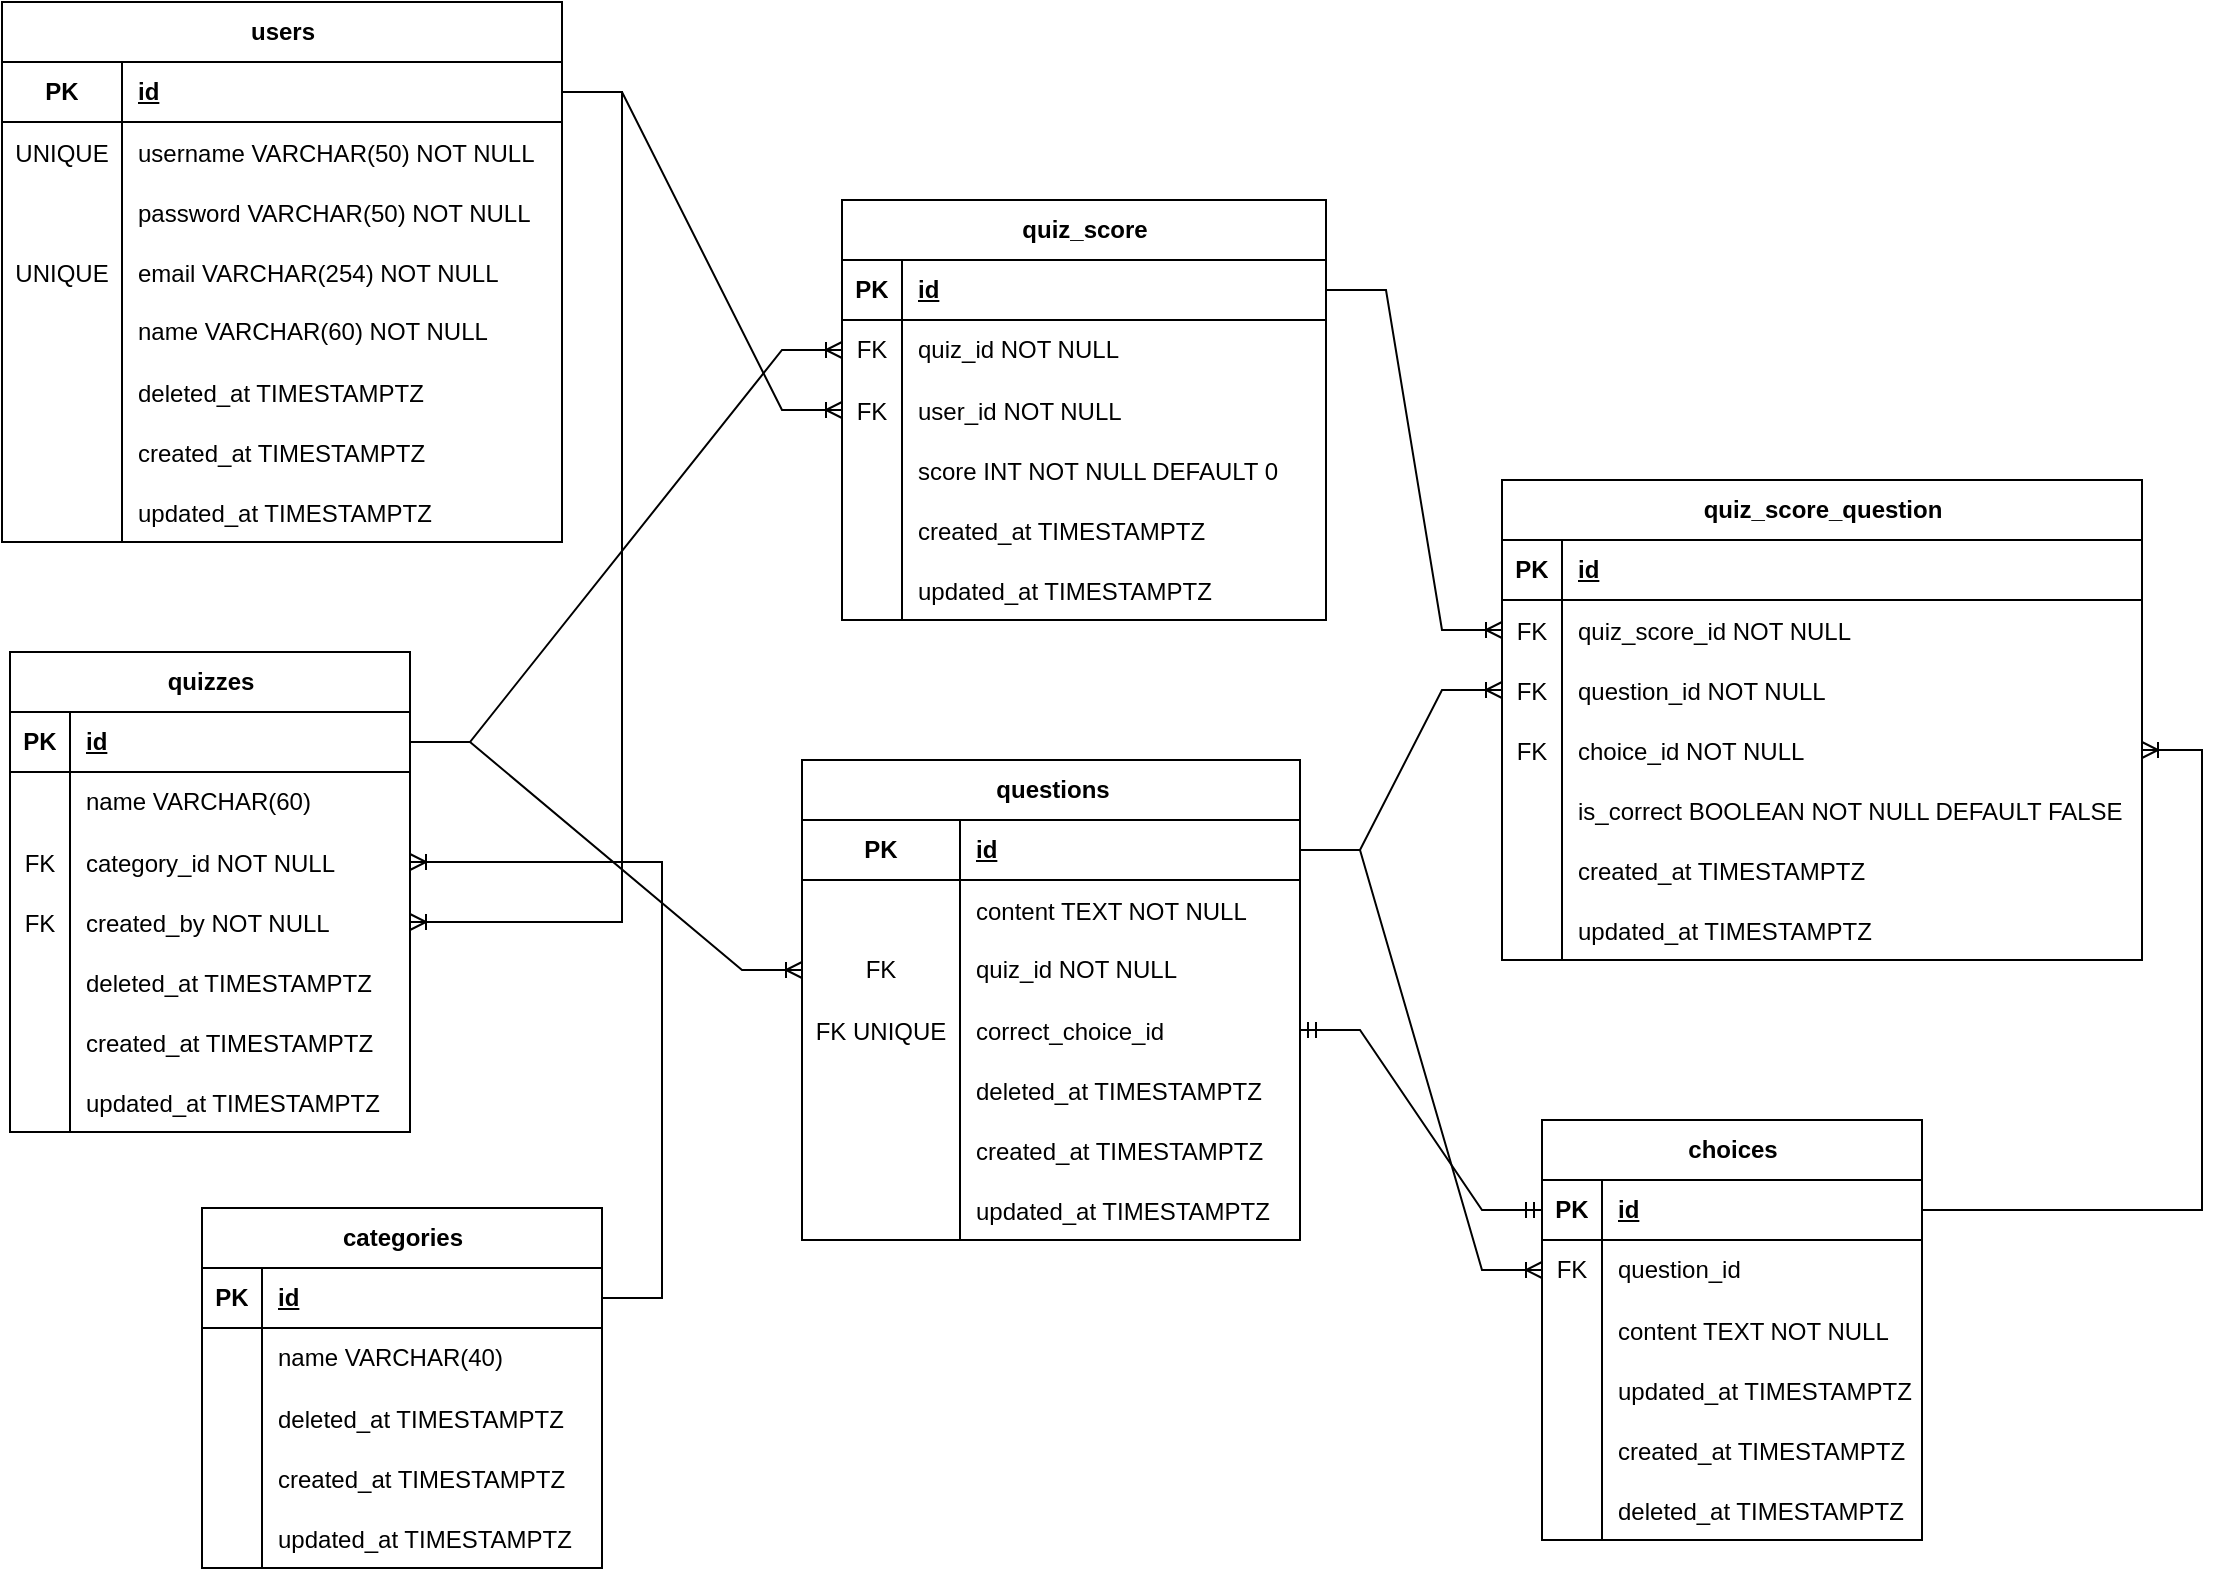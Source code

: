 <mxfile version="28.2.5">
  <diagram name="Page-1" id="IlqNlD3pGx4o4QDqjt5W">
    <mxGraphModel dx="976" dy="726" grid="1" gridSize="10" guides="1" tooltips="1" connect="1" arrows="1" fold="1" page="1" pageScale="1" pageWidth="1169" pageHeight="827" math="0" shadow="0">
      <root>
        <mxCell id="0" />
        <mxCell id="1" parent="0" />
        <mxCell id="sNwTR2OaVADNMVDXOHxI-1" value="users" style="shape=table;startSize=30;container=1;collapsible=1;childLayout=tableLayout;fixedRows=1;rowLines=0;fontStyle=1;align=center;resizeLast=1;html=1;" parent="1" vertex="1">
          <mxGeometry x="60" y="11" width="280" height="270" as="geometry" />
        </mxCell>
        <mxCell id="sNwTR2OaVADNMVDXOHxI-2" value="" style="shape=tableRow;horizontal=0;startSize=0;swimlaneHead=0;swimlaneBody=0;fillColor=none;collapsible=0;dropTarget=0;points=[[0,0.5],[1,0.5]];portConstraint=eastwest;top=0;left=0;right=0;bottom=1;" parent="sNwTR2OaVADNMVDXOHxI-1" vertex="1">
          <mxGeometry y="30" width="280" height="30" as="geometry" />
        </mxCell>
        <mxCell id="sNwTR2OaVADNMVDXOHxI-3" value="PK" style="shape=partialRectangle;connectable=0;fillColor=none;top=0;left=0;bottom=0;right=0;fontStyle=1;overflow=hidden;whiteSpace=wrap;html=1;" parent="sNwTR2OaVADNMVDXOHxI-2" vertex="1">
          <mxGeometry width="60.0" height="30" as="geometry">
            <mxRectangle width="60.0" height="30" as="alternateBounds" />
          </mxGeometry>
        </mxCell>
        <mxCell id="sNwTR2OaVADNMVDXOHxI-4" value="id" style="shape=partialRectangle;connectable=0;fillColor=none;top=0;left=0;bottom=0;right=0;align=left;spacingLeft=6;fontStyle=5;overflow=hidden;whiteSpace=wrap;html=1;" parent="sNwTR2OaVADNMVDXOHxI-2" vertex="1">
          <mxGeometry x="60.0" width="220.0" height="30" as="geometry">
            <mxRectangle width="220.0" height="30" as="alternateBounds" />
          </mxGeometry>
        </mxCell>
        <mxCell id="M4qw9_LJ6L1hxbiCx3fa-20" value="" style="shape=tableRow;horizontal=0;startSize=0;swimlaneHead=0;swimlaneBody=0;fillColor=none;collapsible=0;dropTarget=0;points=[[0,0.5],[1,0.5]];portConstraint=eastwest;top=0;left=0;right=0;bottom=0;" vertex="1" parent="sNwTR2OaVADNMVDXOHxI-1">
          <mxGeometry y="60" width="280" height="30" as="geometry" />
        </mxCell>
        <mxCell id="M4qw9_LJ6L1hxbiCx3fa-21" value="UNIQUE" style="shape=partialRectangle;connectable=0;fillColor=none;top=0;left=0;bottom=0;right=0;editable=1;overflow=hidden;" vertex="1" parent="M4qw9_LJ6L1hxbiCx3fa-20">
          <mxGeometry width="60.0" height="30" as="geometry">
            <mxRectangle width="60.0" height="30" as="alternateBounds" />
          </mxGeometry>
        </mxCell>
        <mxCell id="M4qw9_LJ6L1hxbiCx3fa-22" value="username VARCHAR(50) NOT NULL" style="shape=partialRectangle;connectable=0;fillColor=none;top=0;left=0;bottom=0;right=0;align=left;spacingLeft=6;overflow=hidden;flipV=0;" vertex="1" parent="M4qw9_LJ6L1hxbiCx3fa-20">
          <mxGeometry x="60.0" width="220.0" height="30" as="geometry">
            <mxRectangle width="220.0" height="30" as="alternateBounds" />
          </mxGeometry>
        </mxCell>
        <mxCell id="M4qw9_LJ6L1hxbiCx3fa-23" value="" style="shape=tableRow;horizontal=0;startSize=0;swimlaneHead=0;swimlaneBody=0;fillColor=none;collapsible=0;dropTarget=0;points=[[0,0.5],[1,0.5]];portConstraint=eastwest;top=0;left=0;right=0;bottom=0;" vertex="1" parent="sNwTR2OaVADNMVDXOHxI-1">
          <mxGeometry y="90" width="280" height="30" as="geometry" />
        </mxCell>
        <mxCell id="M4qw9_LJ6L1hxbiCx3fa-24" value="" style="shape=partialRectangle;connectable=0;fillColor=none;top=0;left=0;bottom=0;right=0;editable=1;overflow=hidden;" vertex="1" parent="M4qw9_LJ6L1hxbiCx3fa-23">
          <mxGeometry width="60.0" height="30" as="geometry">
            <mxRectangle width="60.0" height="30" as="alternateBounds" />
          </mxGeometry>
        </mxCell>
        <mxCell id="M4qw9_LJ6L1hxbiCx3fa-25" value="password VARCHAR(50) NOT NULL" style="shape=partialRectangle;connectable=0;fillColor=none;top=0;left=0;bottom=0;right=0;align=left;spacingLeft=6;overflow=hidden;flipV=0;" vertex="1" parent="M4qw9_LJ6L1hxbiCx3fa-23">
          <mxGeometry x="60.0" width="220.0" height="30" as="geometry">
            <mxRectangle width="220.0" height="30" as="alternateBounds" />
          </mxGeometry>
        </mxCell>
        <mxCell id="M4qw9_LJ6L1hxbiCx3fa-17" value="" style="shape=tableRow;horizontal=0;startSize=0;swimlaneHead=0;swimlaneBody=0;fillColor=none;collapsible=0;dropTarget=0;points=[[0,0.5],[1,0.5]];portConstraint=eastwest;top=0;left=0;right=0;bottom=0;" vertex="1" parent="sNwTR2OaVADNMVDXOHxI-1">
          <mxGeometry y="120" width="280" height="30" as="geometry" />
        </mxCell>
        <mxCell id="M4qw9_LJ6L1hxbiCx3fa-18" value="UNIQUE" style="shape=partialRectangle;connectable=0;fillColor=none;top=0;left=0;bottom=0;right=0;editable=1;overflow=hidden;" vertex="1" parent="M4qw9_LJ6L1hxbiCx3fa-17">
          <mxGeometry width="60.0" height="30" as="geometry">
            <mxRectangle width="60.0" height="30" as="alternateBounds" />
          </mxGeometry>
        </mxCell>
        <mxCell id="M4qw9_LJ6L1hxbiCx3fa-19" value="email VARCHAR(254) NOT NULL" style="shape=partialRectangle;connectable=0;fillColor=none;top=0;left=0;bottom=0;right=0;align=left;spacingLeft=6;overflow=hidden;flipV=0;" vertex="1" parent="M4qw9_LJ6L1hxbiCx3fa-17">
          <mxGeometry x="60.0" width="220.0" height="30" as="geometry">
            <mxRectangle width="220.0" height="30" as="alternateBounds" />
          </mxGeometry>
        </mxCell>
        <mxCell id="sNwTR2OaVADNMVDXOHxI-5" value="" style="shape=tableRow;horizontal=0;startSize=0;swimlaneHead=0;swimlaneBody=0;fillColor=none;collapsible=0;dropTarget=0;points=[[0,0.5],[1,0.5]];portConstraint=eastwest;top=0;left=0;right=0;bottom=0;" parent="sNwTR2OaVADNMVDXOHxI-1" vertex="1">
          <mxGeometry y="150" width="280" height="30" as="geometry" />
        </mxCell>
        <mxCell id="sNwTR2OaVADNMVDXOHxI-6" value="" style="shape=partialRectangle;connectable=0;fillColor=none;top=0;left=0;bottom=0;right=0;editable=1;overflow=hidden;whiteSpace=wrap;html=1;" parent="sNwTR2OaVADNMVDXOHxI-5" vertex="1">
          <mxGeometry width="60.0" height="30" as="geometry">
            <mxRectangle width="60.0" height="30" as="alternateBounds" />
          </mxGeometry>
        </mxCell>
        <mxCell id="sNwTR2OaVADNMVDXOHxI-7" value="name VARCHAR(60) NOT NULL" style="shape=partialRectangle;connectable=0;fillColor=none;top=0;left=0;bottom=0;right=0;align=left;spacingLeft=6;overflow=hidden;whiteSpace=wrap;html=1;" parent="sNwTR2OaVADNMVDXOHxI-5" vertex="1">
          <mxGeometry x="60.0" width="220.0" height="30" as="geometry">
            <mxRectangle width="220.0" height="30" as="alternateBounds" />
          </mxGeometry>
        </mxCell>
        <mxCell id="ABH8VHcQtEYkjY7VSft--25" value="" style="shape=tableRow;horizontal=0;startSize=0;swimlaneHead=0;swimlaneBody=0;fillColor=none;collapsible=0;dropTarget=0;points=[[0,0.5],[1,0.5]];portConstraint=eastwest;top=0;left=0;right=0;bottom=0;" parent="sNwTR2OaVADNMVDXOHxI-1" vertex="1">
          <mxGeometry y="180" width="280" height="30" as="geometry" />
        </mxCell>
        <mxCell id="ABH8VHcQtEYkjY7VSft--26" value="" style="shape=partialRectangle;connectable=0;fillColor=none;top=0;left=0;bottom=0;right=0;editable=1;overflow=hidden;" parent="ABH8VHcQtEYkjY7VSft--25" vertex="1">
          <mxGeometry width="60.0" height="30" as="geometry">
            <mxRectangle width="60.0" height="30" as="alternateBounds" />
          </mxGeometry>
        </mxCell>
        <mxCell id="ABH8VHcQtEYkjY7VSft--27" value="deleted_at TIMESTAMPTZ" style="shape=partialRectangle;connectable=0;fillColor=none;top=0;left=0;bottom=0;right=0;align=left;spacingLeft=6;overflow=hidden;flipV=0;" parent="ABH8VHcQtEYkjY7VSft--25" vertex="1">
          <mxGeometry x="60.0" width="220.0" height="30" as="geometry">
            <mxRectangle width="220.0" height="30" as="alternateBounds" />
          </mxGeometry>
        </mxCell>
        <mxCell id="ABH8VHcQtEYkjY7VSft--28" value="" style="shape=tableRow;horizontal=0;startSize=0;swimlaneHead=0;swimlaneBody=0;fillColor=none;collapsible=0;dropTarget=0;points=[[0,0.5],[1,0.5]];portConstraint=eastwest;top=0;left=0;right=0;bottom=0;" parent="sNwTR2OaVADNMVDXOHxI-1" vertex="1">
          <mxGeometry y="210" width="280" height="30" as="geometry" />
        </mxCell>
        <mxCell id="ABH8VHcQtEYkjY7VSft--29" value="" style="shape=partialRectangle;connectable=0;fillColor=none;top=0;left=0;bottom=0;right=0;editable=1;overflow=hidden;" parent="ABH8VHcQtEYkjY7VSft--28" vertex="1">
          <mxGeometry width="60.0" height="30" as="geometry">
            <mxRectangle width="60.0" height="30" as="alternateBounds" />
          </mxGeometry>
        </mxCell>
        <mxCell id="ABH8VHcQtEYkjY7VSft--30" value="created_at TIMESTAMPTZ" style="shape=partialRectangle;connectable=0;fillColor=none;top=0;left=0;bottom=0;right=0;align=left;spacingLeft=6;overflow=hidden;flipV=0;" parent="ABH8VHcQtEYkjY7VSft--28" vertex="1">
          <mxGeometry x="60.0" width="220.0" height="30" as="geometry">
            <mxRectangle width="220.0" height="30" as="alternateBounds" />
          </mxGeometry>
        </mxCell>
        <mxCell id="ABH8VHcQtEYkjY7VSft--10" value="" style="shape=tableRow;horizontal=0;startSize=0;swimlaneHead=0;swimlaneBody=0;fillColor=none;collapsible=0;dropTarget=0;points=[[0,0.5],[1,0.5]];portConstraint=eastwest;top=0;left=0;right=0;bottom=0;" parent="sNwTR2OaVADNMVDXOHxI-1" vertex="1">
          <mxGeometry y="240" width="280" height="30" as="geometry" />
        </mxCell>
        <mxCell id="ABH8VHcQtEYkjY7VSft--11" value="" style="shape=partialRectangle;connectable=0;fillColor=none;top=0;left=0;bottom=0;right=0;editable=1;overflow=hidden;" parent="ABH8VHcQtEYkjY7VSft--10" vertex="1">
          <mxGeometry width="60.0" height="30" as="geometry">
            <mxRectangle width="60.0" height="30" as="alternateBounds" />
          </mxGeometry>
        </mxCell>
        <mxCell id="ABH8VHcQtEYkjY7VSft--12" value="updated_at TIMESTAMPTZ" style="shape=partialRectangle;connectable=0;fillColor=none;top=0;left=0;bottom=0;right=0;align=left;spacingLeft=6;overflow=hidden;flipV=0;" parent="ABH8VHcQtEYkjY7VSft--10" vertex="1">
          <mxGeometry x="60.0" width="220.0" height="30" as="geometry">
            <mxRectangle width="220.0" height="30" as="alternateBounds" />
          </mxGeometry>
        </mxCell>
        <mxCell id="ABH8VHcQtEYkjY7VSft--34" value="quizzes" style="shape=table;startSize=30;container=1;collapsible=1;childLayout=tableLayout;fixedRows=1;rowLines=0;fontStyle=1;align=center;resizeLast=1;html=1;" parent="1" vertex="1">
          <mxGeometry x="64" y="336" width="200" height="240" as="geometry" />
        </mxCell>
        <mxCell id="ABH8VHcQtEYkjY7VSft--35" value="" style="shape=tableRow;horizontal=0;startSize=0;swimlaneHead=0;swimlaneBody=0;fillColor=none;collapsible=0;dropTarget=0;points=[[0,0.5],[1,0.5]];portConstraint=eastwest;top=0;left=0;right=0;bottom=1;" parent="ABH8VHcQtEYkjY7VSft--34" vertex="1">
          <mxGeometry y="30" width="200" height="30" as="geometry" />
        </mxCell>
        <mxCell id="ABH8VHcQtEYkjY7VSft--36" value="PK" style="shape=partialRectangle;connectable=0;fillColor=none;top=0;left=0;bottom=0;right=0;fontStyle=1;overflow=hidden;whiteSpace=wrap;html=1;" parent="ABH8VHcQtEYkjY7VSft--35" vertex="1">
          <mxGeometry width="30" height="30" as="geometry">
            <mxRectangle width="30" height="30" as="alternateBounds" />
          </mxGeometry>
        </mxCell>
        <mxCell id="ABH8VHcQtEYkjY7VSft--37" value="id" style="shape=partialRectangle;connectable=0;fillColor=none;top=0;left=0;bottom=0;right=0;align=left;spacingLeft=6;fontStyle=5;overflow=hidden;whiteSpace=wrap;html=1;" parent="ABH8VHcQtEYkjY7VSft--35" vertex="1">
          <mxGeometry x="30" width="170" height="30" as="geometry">
            <mxRectangle width="170" height="30" as="alternateBounds" />
          </mxGeometry>
        </mxCell>
        <mxCell id="ABH8VHcQtEYkjY7VSft--38" value="" style="shape=tableRow;horizontal=0;startSize=0;swimlaneHead=0;swimlaneBody=0;fillColor=none;collapsible=0;dropTarget=0;points=[[0,0.5],[1,0.5]];portConstraint=eastwest;top=0;left=0;right=0;bottom=0;" parent="ABH8VHcQtEYkjY7VSft--34" vertex="1">
          <mxGeometry y="60" width="200" height="30" as="geometry" />
        </mxCell>
        <mxCell id="ABH8VHcQtEYkjY7VSft--39" value="" style="shape=partialRectangle;connectable=0;fillColor=none;top=0;left=0;bottom=0;right=0;editable=1;overflow=hidden;whiteSpace=wrap;html=1;" parent="ABH8VHcQtEYkjY7VSft--38" vertex="1">
          <mxGeometry width="30" height="30" as="geometry">
            <mxRectangle width="30" height="30" as="alternateBounds" />
          </mxGeometry>
        </mxCell>
        <mxCell id="ABH8VHcQtEYkjY7VSft--40" value="name VARCHAR(60)" style="shape=partialRectangle;connectable=0;fillColor=none;top=0;left=0;bottom=0;right=0;align=left;spacingLeft=6;overflow=hidden;whiteSpace=wrap;html=1;" parent="ABH8VHcQtEYkjY7VSft--38" vertex="1">
          <mxGeometry x="30" width="170" height="30" as="geometry">
            <mxRectangle width="170" height="30" as="alternateBounds" />
          </mxGeometry>
        </mxCell>
        <mxCell id="ABH8VHcQtEYkjY7VSft--221" value="" style="shape=tableRow;horizontal=0;startSize=0;swimlaneHead=0;swimlaneBody=0;fillColor=none;collapsible=0;dropTarget=0;points=[[0,0.5],[1,0.5]];portConstraint=eastwest;top=0;left=0;right=0;bottom=0;" parent="ABH8VHcQtEYkjY7VSft--34" vertex="1">
          <mxGeometry y="90" width="200" height="30" as="geometry" />
        </mxCell>
        <mxCell id="ABH8VHcQtEYkjY7VSft--222" value="FK" style="shape=partialRectangle;connectable=0;fillColor=none;top=0;left=0;bottom=0;right=0;editable=1;overflow=hidden;" parent="ABH8VHcQtEYkjY7VSft--221" vertex="1">
          <mxGeometry width="30" height="30" as="geometry">
            <mxRectangle width="30" height="30" as="alternateBounds" />
          </mxGeometry>
        </mxCell>
        <mxCell id="ABH8VHcQtEYkjY7VSft--223" value="category_id NOT NULL" style="shape=partialRectangle;connectable=0;fillColor=none;top=0;left=0;bottom=0;right=0;align=left;spacingLeft=6;overflow=hidden;flipV=0;" parent="ABH8VHcQtEYkjY7VSft--221" vertex="1">
          <mxGeometry x="30" width="170" height="30" as="geometry">
            <mxRectangle width="170" height="30" as="alternateBounds" />
          </mxGeometry>
        </mxCell>
        <mxCell id="ABH8VHcQtEYkjY7VSft--82" value="" style="shape=tableRow;horizontal=0;startSize=0;swimlaneHead=0;swimlaneBody=0;fillColor=none;collapsible=0;dropTarget=0;points=[[0,0.5],[1,0.5]];portConstraint=eastwest;top=0;left=0;right=0;bottom=0;" parent="ABH8VHcQtEYkjY7VSft--34" vertex="1">
          <mxGeometry y="120" width="200" height="30" as="geometry" />
        </mxCell>
        <mxCell id="ABH8VHcQtEYkjY7VSft--83" value="FK" style="shape=partialRectangle;connectable=0;fillColor=none;top=0;left=0;bottom=0;right=0;editable=1;overflow=hidden;" parent="ABH8VHcQtEYkjY7VSft--82" vertex="1">
          <mxGeometry width="30" height="30" as="geometry">
            <mxRectangle width="30" height="30" as="alternateBounds" />
          </mxGeometry>
        </mxCell>
        <mxCell id="ABH8VHcQtEYkjY7VSft--84" value="created_by NOT NULL" style="shape=partialRectangle;connectable=0;fillColor=none;top=0;left=0;bottom=0;right=0;align=left;spacingLeft=6;overflow=hidden;flipV=0;" parent="ABH8VHcQtEYkjY7VSft--82" vertex="1">
          <mxGeometry x="30" width="170" height="30" as="geometry">
            <mxRectangle width="170" height="30" as="alternateBounds" />
          </mxGeometry>
        </mxCell>
        <mxCell id="ABH8VHcQtEYkjY7VSft--41" value="" style="shape=tableRow;horizontal=0;startSize=0;swimlaneHead=0;swimlaneBody=0;fillColor=none;collapsible=0;dropTarget=0;points=[[0,0.5],[1,0.5]];portConstraint=eastwest;top=0;left=0;right=0;bottom=0;" parent="ABH8VHcQtEYkjY7VSft--34" vertex="1">
          <mxGeometry y="150" width="200" height="30" as="geometry" />
        </mxCell>
        <mxCell id="ABH8VHcQtEYkjY7VSft--42" value="" style="shape=partialRectangle;connectable=0;fillColor=none;top=0;left=0;bottom=0;right=0;editable=1;overflow=hidden;" parent="ABH8VHcQtEYkjY7VSft--41" vertex="1">
          <mxGeometry width="30" height="30" as="geometry">
            <mxRectangle width="30" height="30" as="alternateBounds" />
          </mxGeometry>
        </mxCell>
        <mxCell id="ABH8VHcQtEYkjY7VSft--43" value="deleted_at TIMESTAMPTZ" style="shape=partialRectangle;connectable=0;fillColor=none;top=0;left=0;bottom=0;right=0;align=left;spacingLeft=6;overflow=hidden;flipV=0;" parent="ABH8VHcQtEYkjY7VSft--41" vertex="1">
          <mxGeometry x="30" width="170" height="30" as="geometry">
            <mxRectangle width="170" height="30" as="alternateBounds" />
          </mxGeometry>
        </mxCell>
        <mxCell id="ABH8VHcQtEYkjY7VSft--44" value="" style="shape=tableRow;horizontal=0;startSize=0;swimlaneHead=0;swimlaneBody=0;fillColor=none;collapsible=0;dropTarget=0;points=[[0,0.5],[1,0.5]];portConstraint=eastwest;top=0;left=0;right=0;bottom=0;" parent="ABH8VHcQtEYkjY7VSft--34" vertex="1">
          <mxGeometry y="180" width="200" height="30" as="geometry" />
        </mxCell>
        <mxCell id="ABH8VHcQtEYkjY7VSft--45" value="" style="shape=partialRectangle;connectable=0;fillColor=none;top=0;left=0;bottom=0;right=0;editable=1;overflow=hidden;" parent="ABH8VHcQtEYkjY7VSft--44" vertex="1">
          <mxGeometry width="30" height="30" as="geometry">
            <mxRectangle width="30" height="30" as="alternateBounds" />
          </mxGeometry>
        </mxCell>
        <mxCell id="ABH8VHcQtEYkjY7VSft--46" value="created_at TIMESTAMPTZ" style="shape=partialRectangle;connectable=0;fillColor=none;top=0;left=0;bottom=0;right=0;align=left;spacingLeft=6;overflow=hidden;flipV=0;" parent="ABH8VHcQtEYkjY7VSft--44" vertex="1">
          <mxGeometry x="30" width="170" height="30" as="geometry">
            <mxRectangle width="170" height="30" as="alternateBounds" />
          </mxGeometry>
        </mxCell>
        <mxCell id="ABH8VHcQtEYkjY7VSft--47" value="" style="shape=tableRow;horizontal=0;startSize=0;swimlaneHead=0;swimlaneBody=0;fillColor=none;collapsible=0;dropTarget=0;points=[[0,0.5],[1,0.5]];portConstraint=eastwest;top=0;left=0;right=0;bottom=0;" parent="ABH8VHcQtEYkjY7VSft--34" vertex="1">
          <mxGeometry y="210" width="200" height="30" as="geometry" />
        </mxCell>
        <mxCell id="ABH8VHcQtEYkjY7VSft--48" value="" style="shape=partialRectangle;connectable=0;fillColor=none;top=0;left=0;bottom=0;right=0;editable=1;overflow=hidden;" parent="ABH8VHcQtEYkjY7VSft--47" vertex="1">
          <mxGeometry width="30" height="30" as="geometry">
            <mxRectangle width="30" height="30" as="alternateBounds" />
          </mxGeometry>
        </mxCell>
        <mxCell id="ABH8VHcQtEYkjY7VSft--49" value="updated_at TIMESTAMPTZ" style="shape=partialRectangle;connectable=0;fillColor=none;top=0;left=0;bottom=0;right=0;align=left;spacingLeft=6;overflow=hidden;flipV=0;" parent="ABH8VHcQtEYkjY7VSft--47" vertex="1">
          <mxGeometry x="30" width="170" height="30" as="geometry">
            <mxRectangle width="170" height="30" as="alternateBounds" />
          </mxGeometry>
        </mxCell>
        <mxCell id="ABH8VHcQtEYkjY7VSft--85" value="" style="edgeStyle=entityRelationEdgeStyle;fontSize=12;html=1;endArrow=ERoneToMany;rounded=0;" parent="1" source="sNwTR2OaVADNMVDXOHxI-2" target="ABH8VHcQtEYkjY7VSft--82" edge="1">
          <mxGeometry width="100" height="100" relative="1" as="geometry">
            <mxPoint x="248" y="346" as="sourcePoint" />
            <mxPoint x="348" y="246" as="targetPoint" />
          </mxGeometry>
        </mxCell>
        <mxCell id="ABH8VHcQtEYkjY7VSft--86" value="questions" style="shape=table;startSize=30;container=1;collapsible=1;childLayout=tableLayout;fixedRows=1;rowLines=0;fontStyle=1;align=center;resizeLast=1;html=1;" parent="1" vertex="1">
          <mxGeometry x="460" y="390" width="249" height="240" as="geometry" />
        </mxCell>
        <mxCell id="ABH8VHcQtEYkjY7VSft--87" value="" style="shape=tableRow;horizontal=0;startSize=0;swimlaneHead=0;swimlaneBody=0;fillColor=none;collapsible=0;dropTarget=0;points=[[0,0.5],[1,0.5]];portConstraint=eastwest;top=0;left=0;right=0;bottom=1;" parent="ABH8VHcQtEYkjY7VSft--86" vertex="1">
          <mxGeometry y="30" width="249" height="30" as="geometry" />
        </mxCell>
        <mxCell id="ABH8VHcQtEYkjY7VSft--88" value="PK" style="shape=partialRectangle;connectable=0;fillColor=none;top=0;left=0;bottom=0;right=0;fontStyle=1;overflow=hidden;whiteSpace=wrap;html=1;" parent="ABH8VHcQtEYkjY7VSft--87" vertex="1">
          <mxGeometry width="79" height="30" as="geometry">
            <mxRectangle width="79" height="30" as="alternateBounds" />
          </mxGeometry>
        </mxCell>
        <mxCell id="ABH8VHcQtEYkjY7VSft--89" value="id" style="shape=partialRectangle;connectable=0;fillColor=none;top=0;left=0;bottom=0;right=0;align=left;spacingLeft=6;fontStyle=5;overflow=hidden;whiteSpace=wrap;html=1;" parent="ABH8VHcQtEYkjY7VSft--87" vertex="1">
          <mxGeometry x="79" width="170" height="30" as="geometry">
            <mxRectangle width="170" height="30" as="alternateBounds" />
          </mxGeometry>
        </mxCell>
        <mxCell id="ABH8VHcQtEYkjY7VSft--106" value="" style="shape=tableRow;horizontal=0;startSize=0;swimlaneHead=0;swimlaneBody=0;fillColor=none;collapsible=0;dropTarget=0;points=[[0,0.5],[1,0.5]];portConstraint=eastwest;top=0;left=0;right=0;bottom=0;" parent="ABH8VHcQtEYkjY7VSft--86" vertex="1">
          <mxGeometry y="60" width="249" height="30" as="geometry" />
        </mxCell>
        <mxCell id="ABH8VHcQtEYkjY7VSft--107" value="" style="shape=partialRectangle;connectable=0;fillColor=none;top=0;left=0;bottom=0;right=0;editable=1;overflow=hidden;" parent="ABH8VHcQtEYkjY7VSft--106" vertex="1">
          <mxGeometry width="79" height="30" as="geometry">
            <mxRectangle width="79" height="30" as="alternateBounds" />
          </mxGeometry>
        </mxCell>
        <mxCell id="ABH8VHcQtEYkjY7VSft--108" value="content TEXT NOT NULL" style="shape=partialRectangle;connectable=0;fillColor=none;top=0;left=0;bottom=0;right=0;align=left;spacingLeft=6;overflow=hidden;flipV=0;" parent="ABH8VHcQtEYkjY7VSft--106" vertex="1">
          <mxGeometry x="79" width="170" height="30" as="geometry">
            <mxRectangle width="170" height="30" as="alternateBounds" />
          </mxGeometry>
        </mxCell>
        <mxCell id="ABH8VHcQtEYkjY7VSft--90" value="" style="shape=tableRow;horizontal=0;startSize=0;swimlaneHead=0;swimlaneBody=0;fillColor=none;collapsible=0;dropTarget=0;points=[[0,0.5],[1,0.5]];portConstraint=eastwest;top=0;left=0;right=0;bottom=0;" parent="ABH8VHcQtEYkjY7VSft--86" vertex="1">
          <mxGeometry y="90" width="249" height="30" as="geometry" />
        </mxCell>
        <mxCell id="ABH8VHcQtEYkjY7VSft--91" value="FK" style="shape=partialRectangle;connectable=0;fillColor=none;top=0;left=0;bottom=0;right=0;editable=1;overflow=hidden;whiteSpace=wrap;html=1;" parent="ABH8VHcQtEYkjY7VSft--90" vertex="1">
          <mxGeometry width="79" height="30" as="geometry">
            <mxRectangle width="79" height="30" as="alternateBounds" />
          </mxGeometry>
        </mxCell>
        <mxCell id="ABH8VHcQtEYkjY7VSft--92" value="quiz_id NOT NULL" style="shape=partialRectangle;connectable=0;fillColor=none;top=0;left=0;bottom=0;right=0;align=left;spacingLeft=6;overflow=hidden;whiteSpace=wrap;html=1;" parent="ABH8VHcQtEYkjY7VSft--90" vertex="1">
          <mxGeometry x="79" width="170" height="30" as="geometry">
            <mxRectangle width="170" height="30" as="alternateBounds" />
          </mxGeometry>
        </mxCell>
        <mxCell id="M4qw9_LJ6L1hxbiCx3fa-49" value="" style="shape=tableRow;horizontal=0;startSize=0;swimlaneHead=0;swimlaneBody=0;fillColor=none;collapsible=0;dropTarget=0;points=[[0,0.5],[1,0.5]];portConstraint=eastwest;top=0;left=0;right=0;bottom=0;" vertex="1" parent="ABH8VHcQtEYkjY7VSft--86">
          <mxGeometry y="120" width="249" height="30" as="geometry" />
        </mxCell>
        <mxCell id="M4qw9_LJ6L1hxbiCx3fa-50" value="FK UNIQUE" style="shape=partialRectangle;connectable=0;fillColor=none;top=0;left=0;bottom=0;right=0;editable=1;overflow=hidden;" vertex="1" parent="M4qw9_LJ6L1hxbiCx3fa-49">
          <mxGeometry width="79" height="30" as="geometry">
            <mxRectangle width="79" height="30" as="alternateBounds" />
          </mxGeometry>
        </mxCell>
        <mxCell id="M4qw9_LJ6L1hxbiCx3fa-51" value="correct_choice_id" style="shape=partialRectangle;connectable=0;fillColor=none;top=0;left=0;bottom=0;right=0;align=left;spacingLeft=6;overflow=hidden;flipV=0;" vertex="1" parent="M4qw9_LJ6L1hxbiCx3fa-49">
          <mxGeometry x="79" width="170" height="30" as="geometry">
            <mxRectangle width="170" height="30" as="alternateBounds" />
          </mxGeometry>
        </mxCell>
        <mxCell id="ABH8VHcQtEYkjY7VSft--96" value="" style="shape=tableRow;horizontal=0;startSize=0;swimlaneHead=0;swimlaneBody=0;fillColor=none;collapsible=0;dropTarget=0;points=[[0,0.5],[1,0.5]];portConstraint=eastwest;top=0;left=0;right=0;bottom=0;" parent="ABH8VHcQtEYkjY7VSft--86" vertex="1">
          <mxGeometry y="150" width="249" height="30" as="geometry" />
        </mxCell>
        <mxCell id="ABH8VHcQtEYkjY7VSft--97" value="" style="shape=partialRectangle;connectable=0;fillColor=none;top=0;left=0;bottom=0;right=0;editable=1;overflow=hidden;" parent="ABH8VHcQtEYkjY7VSft--96" vertex="1">
          <mxGeometry width="79" height="30" as="geometry">
            <mxRectangle width="79" height="30" as="alternateBounds" />
          </mxGeometry>
        </mxCell>
        <mxCell id="ABH8VHcQtEYkjY7VSft--98" value="deleted_at TIMESTAMPTZ" style="shape=partialRectangle;connectable=0;fillColor=none;top=0;left=0;bottom=0;right=0;align=left;spacingLeft=6;overflow=hidden;flipV=0;" parent="ABH8VHcQtEYkjY7VSft--96" vertex="1">
          <mxGeometry x="79" width="170" height="30" as="geometry">
            <mxRectangle width="170" height="30" as="alternateBounds" />
          </mxGeometry>
        </mxCell>
        <mxCell id="ABH8VHcQtEYkjY7VSft--99" value="" style="shape=tableRow;horizontal=0;startSize=0;swimlaneHead=0;swimlaneBody=0;fillColor=none;collapsible=0;dropTarget=0;points=[[0,0.5],[1,0.5]];portConstraint=eastwest;top=0;left=0;right=0;bottom=0;" parent="ABH8VHcQtEYkjY7VSft--86" vertex="1">
          <mxGeometry y="180" width="249" height="30" as="geometry" />
        </mxCell>
        <mxCell id="ABH8VHcQtEYkjY7VSft--100" value="" style="shape=partialRectangle;connectable=0;fillColor=none;top=0;left=0;bottom=0;right=0;editable=1;overflow=hidden;" parent="ABH8VHcQtEYkjY7VSft--99" vertex="1">
          <mxGeometry width="79" height="30" as="geometry">
            <mxRectangle width="79" height="30" as="alternateBounds" />
          </mxGeometry>
        </mxCell>
        <mxCell id="ABH8VHcQtEYkjY7VSft--101" value="created_at TIMESTAMPTZ" style="shape=partialRectangle;connectable=0;fillColor=none;top=0;left=0;bottom=0;right=0;align=left;spacingLeft=6;overflow=hidden;flipV=0;" parent="ABH8VHcQtEYkjY7VSft--99" vertex="1">
          <mxGeometry x="79" width="170" height="30" as="geometry">
            <mxRectangle width="170" height="30" as="alternateBounds" />
          </mxGeometry>
        </mxCell>
        <mxCell id="ABH8VHcQtEYkjY7VSft--102" value="" style="shape=tableRow;horizontal=0;startSize=0;swimlaneHead=0;swimlaneBody=0;fillColor=none;collapsible=0;dropTarget=0;points=[[0,0.5],[1,0.5]];portConstraint=eastwest;top=0;left=0;right=0;bottom=0;" parent="ABH8VHcQtEYkjY7VSft--86" vertex="1">
          <mxGeometry y="210" width="249" height="30" as="geometry" />
        </mxCell>
        <mxCell id="ABH8VHcQtEYkjY7VSft--103" value="" style="shape=partialRectangle;connectable=0;fillColor=none;top=0;left=0;bottom=0;right=0;editable=1;overflow=hidden;" parent="ABH8VHcQtEYkjY7VSft--102" vertex="1">
          <mxGeometry width="79" height="30" as="geometry">
            <mxRectangle width="79" height="30" as="alternateBounds" />
          </mxGeometry>
        </mxCell>
        <mxCell id="ABH8VHcQtEYkjY7VSft--104" value="updated_at TIMESTAMPTZ" style="shape=partialRectangle;connectable=0;fillColor=none;top=0;left=0;bottom=0;right=0;align=left;spacingLeft=6;overflow=hidden;flipV=0;" parent="ABH8VHcQtEYkjY7VSft--102" vertex="1">
          <mxGeometry x="79" width="170" height="30" as="geometry">
            <mxRectangle width="170" height="30" as="alternateBounds" />
          </mxGeometry>
        </mxCell>
        <mxCell id="ABH8VHcQtEYkjY7VSft--105" value="" style="edgeStyle=entityRelationEdgeStyle;fontSize=12;html=1;endArrow=ERoneToMany;rounded=0;" parent="1" source="ABH8VHcQtEYkjY7VSft--35" target="ABH8VHcQtEYkjY7VSft--90" edge="1">
          <mxGeometry width="100" height="100" relative="1" as="geometry">
            <mxPoint x="148" y="346" as="sourcePoint" />
            <mxPoint x="248" y="246" as="targetPoint" />
          </mxGeometry>
        </mxCell>
        <mxCell id="ABH8VHcQtEYkjY7VSft--109" value="categories" style="shape=table;startSize=30;container=1;collapsible=1;childLayout=tableLayout;fixedRows=1;rowLines=0;fontStyle=1;align=center;resizeLast=1;html=1;" parent="1" vertex="1">
          <mxGeometry x="160" y="614" width="200" height="180" as="geometry" />
        </mxCell>
        <mxCell id="ABH8VHcQtEYkjY7VSft--110" value="" style="shape=tableRow;horizontal=0;startSize=0;swimlaneHead=0;swimlaneBody=0;fillColor=none;collapsible=0;dropTarget=0;points=[[0,0.5],[1,0.5]];portConstraint=eastwest;top=0;left=0;right=0;bottom=1;" parent="ABH8VHcQtEYkjY7VSft--109" vertex="1">
          <mxGeometry y="30" width="200" height="30" as="geometry" />
        </mxCell>
        <mxCell id="ABH8VHcQtEYkjY7VSft--111" value="PK" style="shape=partialRectangle;connectable=0;fillColor=none;top=0;left=0;bottom=0;right=0;fontStyle=1;overflow=hidden;whiteSpace=wrap;html=1;" parent="ABH8VHcQtEYkjY7VSft--110" vertex="1">
          <mxGeometry width="30" height="30" as="geometry">
            <mxRectangle width="30" height="30" as="alternateBounds" />
          </mxGeometry>
        </mxCell>
        <mxCell id="ABH8VHcQtEYkjY7VSft--112" value="id" style="shape=partialRectangle;connectable=0;fillColor=none;top=0;left=0;bottom=0;right=0;align=left;spacingLeft=6;fontStyle=5;overflow=hidden;whiteSpace=wrap;html=1;" parent="ABH8VHcQtEYkjY7VSft--110" vertex="1">
          <mxGeometry x="30" width="170" height="30" as="geometry">
            <mxRectangle width="170" height="30" as="alternateBounds" />
          </mxGeometry>
        </mxCell>
        <mxCell id="ABH8VHcQtEYkjY7VSft--113" value="" style="shape=tableRow;horizontal=0;startSize=0;swimlaneHead=0;swimlaneBody=0;fillColor=none;collapsible=0;dropTarget=0;points=[[0,0.5],[1,0.5]];portConstraint=eastwest;top=0;left=0;right=0;bottom=0;" parent="ABH8VHcQtEYkjY7VSft--109" vertex="1">
          <mxGeometry y="60" width="200" height="30" as="geometry" />
        </mxCell>
        <mxCell id="ABH8VHcQtEYkjY7VSft--114" value="" style="shape=partialRectangle;connectable=0;fillColor=none;top=0;left=0;bottom=0;right=0;editable=1;overflow=hidden;whiteSpace=wrap;html=1;" parent="ABH8VHcQtEYkjY7VSft--113" vertex="1">
          <mxGeometry width="30" height="30" as="geometry">
            <mxRectangle width="30" height="30" as="alternateBounds" />
          </mxGeometry>
        </mxCell>
        <mxCell id="ABH8VHcQtEYkjY7VSft--115" value="name VARCHAR(40)" style="shape=partialRectangle;connectable=0;fillColor=none;top=0;left=0;bottom=0;right=0;align=left;spacingLeft=6;overflow=hidden;whiteSpace=wrap;html=1;" parent="ABH8VHcQtEYkjY7VSft--113" vertex="1">
          <mxGeometry x="30" width="170" height="30" as="geometry">
            <mxRectangle width="170" height="30" as="alternateBounds" />
          </mxGeometry>
        </mxCell>
        <mxCell id="ABH8VHcQtEYkjY7VSft--119" value="" style="shape=tableRow;horizontal=0;startSize=0;swimlaneHead=0;swimlaneBody=0;fillColor=none;collapsible=0;dropTarget=0;points=[[0,0.5],[1,0.5]];portConstraint=eastwest;top=0;left=0;right=0;bottom=0;" parent="ABH8VHcQtEYkjY7VSft--109" vertex="1">
          <mxGeometry y="90" width="200" height="30" as="geometry" />
        </mxCell>
        <mxCell id="ABH8VHcQtEYkjY7VSft--120" value="" style="shape=partialRectangle;connectable=0;fillColor=none;top=0;left=0;bottom=0;right=0;editable=1;overflow=hidden;" parent="ABH8VHcQtEYkjY7VSft--119" vertex="1">
          <mxGeometry width="30" height="30" as="geometry">
            <mxRectangle width="30" height="30" as="alternateBounds" />
          </mxGeometry>
        </mxCell>
        <mxCell id="ABH8VHcQtEYkjY7VSft--121" value="deleted_at TIMESTAMPTZ" style="shape=partialRectangle;connectable=0;fillColor=none;top=0;left=0;bottom=0;right=0;align=left;spacingLeft=6;overflow=hidden;flipV=0;" parent="ABH8VHcQtEYkjY7VSft--119" vertex="1">
          <mxGeometry x="30" width="170" height="30" as="geometry">
            <mxRectangle width="170" height="30" as="alternateBounds" />
          </mxGeometry>
        </mxCell>
        <mxCell id="ABH8VHcQtEYkjY7VSft--122" value="" style="shape=tableRow;horizontal=0;startSize=0;swimlaneHead=0;swimlaneBody=0;fillColor=none;collapsible=0;dropTarget=0;points=[[0,0.5],[1,0.5]];portConstraint=eastwest;top=0;left=0;right=0;bottom=0;" parent="ABH8VHcQtEYkjY7VSft--109" vertex="1">
          <mxGeometry y="120" width="200" height="30" as="geometry" />
        </mxCell>
        <mxCell id="ABH8VHcQtEYkjY7VSft--123" value="" style="shape=partialRectangle;connectable=0;fillColor=none;top=0;left=0;bottom=0;right=0;editable=1;overflow=hidden;" parent="ABH8VHcQtEYkjY7VSft--122" vertex="1">
          <mxGeometry width="30" height="30" as="geometry">
            <mxRectangle width="30" height="30" as="alternateBounds" />
          </mxGeometry>
        </mxCell>
        <mxCell id="ABH8VHcQtEYkjY7VSft--124" value="created_at TIMESTAMPTZ" style="shape=partialRectangle;connectable=0;fillColor=none;top=0;left=0;bottom=0;right=0;align=left;spacingLeft=6;overflow=hidden;flipV=0;" parent="ABH8VHcQtEYkjY7VSft--122" vertex="1">
          <mxGeometry x="30" width="170" height="30" as="geometry">
            <mxRectangle width="170" height="30" as="alternateBounds" />
          </mxGeometry>
        </mxCell>
        <mxCell id="ABH8VHcQtEYkjY7VSft--125" value="" style="shape=tableRow;horizontal=0;startSize=0;swimlaneHead=0;swimlaneBody=0;fillColor=none;collapsible=0;dropTarget=0;points=[[0,0.5],[1,0.5]];portConstraint=eastwest;top=0;left=0;right=0;bottom=0;" parent="ABH8VHcQtEYkjY7VSft--109" vertex="1">
          <mxGeometry y="150" width="200" height="30" as="geometry" />
        </mxCell>
        <mxCell id="ABH8VHcQtEYkjY7VSft--126" value="" style="shape=partialRectangle;connectable=0;fillColor=none;top=0;left=0;bottom=0;right=0;editable=1;overflow=hidden;" parent="ABH8VHcQtEYkjY7VSft--125" vertex="1">
          <mxGeometry width="30" height="30" as="geometry">
            <mxRectangle width="30" height="30" as="alternateBounds" />
          </mxGeometry>
        </mxCell>
        <mxCell id="ABH8VHcQtEYkjY7VSft--127" value="updated_at TIMESTAMPTZ" style="shape=partialRectangle;connectable=0;fillColor=none;top=0;left=0;bottom=0;right=0;align=left;spacingLeft=6;overflow=hidden;flipV=0;" parent="ABH8VHcQtEYkjY7VSft--125" vertex="1">
          <mxGeometry x="30" width="170" height="30" as="geometry">
            <mxRectangle width="170" height="30" as="alternateBounds" />
          </mxGeometry>
        </mxCell>
        <mxCell id="ABH8VHcQtEYkjY7VSft--128" value="" style="edgeStyle=entityRelationEdgeStyle;fontSize=12;html=1;endArrow=ERoneToMany;rounded=0;" parent="1" source="ABH8VHcQtEYkjY7VSft--110" target="ABH8VHcQtEYkjY7VSft--221" edge="1">
          <mxGeometry width="100" height="100" relative="1" as="geometry">
            <mxPoint x="390" y="361" as="sourcePoint" />
            <mxPoint x="596" y="411" as="targetPoint" />
          </mxGeometry>
        </mxCell>
        <mxCell id="ABH8VHcQtEYkjY7VSft--129" value="quiz_score" style="shape=table;startSize=30;container=1;collapsible=1;childLayout=tableLayout;fixedRows=1;rowLines=0;fontStyle=1;align=center;resizeLast=1;html=1;" parent="1" vertex="1">
          <mxGeometry x="480" y="110" width="242" height="210" as="geometry" />
        </mxCell>
        <mxCell id="ABH8VHcQtEYkjY7VSft--130" value="" style="shape=tableRow;horizontal=0;startSize=0;swimlaneHead=0;swimlaneBody=0;fillColor=none;collapsible=0;dropTarget=0;points=[[0,0.5],[1,0.5]];portConstraint=eastwest;top=0;left=0;right=0;bottom=1;" parent="ABH8VHcQtEYkjY7VSft--129" vertex="1">
          <mxGeometry y="30" width="242" height="30" as="geometry" />
        </mxCell>
        <mxCell id="ABH8VHcQtEYkjY7VSft--131" value="PK" style="shape=partialRectangle;connectable=0;fillColor=none;top=0;left=0;bottom=0;right=0;fontStyle=1;overflow=hidden;whiteSpace=wrap;html=1;" parent="ABH8VHcQtEYkjY7VSft--130" vertex="1">
          <mxGeometry width="30" height="30" as="geometry">
            <mxRectangle width="30" height="30" as="alternateBounds" />
          </mxGeometry>
        </mxCell>
        <mxCell id="ABH8VHcQtEYkjY7VSft--132" value="id" style="shape=partialRectangle;connectable=0;fillColor=none;top=0;left=0;bottom=0;right=0;align=left;spacingLeft=6;fontStyle=5;overflow=hidden;whiteSpace=wrap;html=1;" parent="ABH8VHcQtEYkjY7VSft--130" vertex="1">
          <mxGeometry x="30" width="212" height="30" as="geometry">
            <mxRectangle width="212" height="30" as="alternateBounds" />
          </mxGeometry>
        </mxCell>
        <mxCell id="ABH8VHcQtEYkjY7VSft--133" value="" style="shape=tableRow;horizontal=0;startSize=0;swimlaneHead=0;swimlaneBody=0;fillColor=none;collapsible=0;dropTarget=0;points=[[0,0.5],[1,0.5]];portConstraint=eastwest;top=0;left=0;right=0;bottom=0;" parent="ABH8VHcQtEYkjY7VSft--129" vertex="1">
          <mxGeometry y="60" width="242" height="30" as="geometry" />
        </mxCell>
        <mxCell id="ABH8VHcQtEYkjY7VSft--134" value="FK" style="shape=partialRectangle;connectable=0;fillColor=none;top=0;left=0;bottom=0;right=0;editable=1;overflow=hidden;whiteSpace=wrap;html=1;" parent="ABH8VHcQtEYkjY7VSft--133" vertex="1">
          <mxGeometry width="30" height="30" as="geometry">
            <mxRectangle width="30" height="30" as="alternateBounds" />
          </mxGeometry>
        </mxCell>
        <mxCell id="ABH8VHcQtEYkjY7VSft--135" value="quiz_id NOT NULL" style="shape=partialRectangle;connectable=0;fillColor=none;top=0;left=0;bottom=0;right=0;align=left;spacingLeft=6;overflow=hidden;whiteSpace=wrap;html=1;" parent="ABH8VHcQtEYkjY7VSft--133" vertex="1">
          <mxGeometry x="30" width="212" height="30" as="geometry">
            <mxRectangle width="212" height="30" as="alternateBounds" />
          </mxGeometry>
        </mxCell>
        <mxCell id="ABH8VHcQtEYkjY7VSft--136" value="" style="shape=tableRow;horizontal=0;startSize=0;swimlaneHead=0;swimlaneBody=0;fillColor=none;collapsible=0;dropTarget=0;points=[[0,0.5],[1,0.5]];portConstraint=eastwest;top=0;left=0;right=0;bottom=0;" parent="ABH8VHcQtEYkjY7VSft--129" vertex="1">
          <mxGeometry y="90" width="242" height="30" as="geometry" />
        </mxCell>
        <mxCell id="ABH8VHcQtEYkjY7VSft--137" value="FK" style="shape=partialRectangle;connectable=0;fillColor=none;top=0;left=0;bottom=0;right=0;editable=1;overflow=hidden;" parent="ABH8VHcQtEYkjY7VSft--136" vertex="1">
          <mxGeometry width="30" height="30" as="geometry">
            <mxRectangle width="30" height="30" as="alternateBounds" />
          </mxGeometry>
        </mxCell>
        <mxCell id="ABH8VHcQtEYkjY7VSft--138" value="user_id NOT NULL" style="shape=partialRectangle;connectable=0;fillColor=none;top=0;left=0;bottom=0;right=0;align=left;spacingLeft=6;overflow=hidden;flipV=0;" parent="ABH8VHcQtEYkjY7VSft--136" vertex="1">
          <mxGeometry x="30" width="212" height="30" as="geometry">
            <mxRectangle width="212" height="30" as="alternateBounds" />
          </mxGeometry>
        </mxCell>
        <mxCell id="ABH8VHcQtEYkjY7VSft--202" value="" style="shape=tableRow;horizontal=0;startSize=0;swimlaneHead=0;swimlaneBody=0;fillColor=none;collapsible=0;dropTarget=0;points=[[0,0.5],[1,0.5]];portConstraint=eastwest;top=0;left=0;right=0;bottom=0;" parent="ABH8VHcQtEYkjY7VSft--129" vertex="1">
          <mxGeometry y="120" width="242" height="30" as="geometry" />
        </mxCell>
        <mxCell id="ABH8VHcQtEYkjY7VSft--203" value="" style="shape=partialRectangle;connectable=0;fillColor=none;top=0;left=0;bottom=0;right=0;editable=1;overflow=hidden;" parent="ABH8VHcQtEYkjY7VSft--202" vertex="1">
          <mxGeometry width="30" height="30" as="geometry">
            <mxRectangle width="30" height="30" as="alternateBounds" />
          </mxGeometry>
        </mxCell>
        <mxCell id="ABH8VHcQtEYkjY7VSft--204" value="score INT NOT NULL DEFAULT 0" style="shape=partialRectangle;connectable=0;fillColor=none;top=0;left=0;bottom=0;right=0;align=left;spacingLeft=6;overflow=hidden;flipV=0;" parent="ABH8VHcQtEYkjY7VSft--202" vertex="1">
          <mxGeometry x="30" width="212" height="30" as="geometry">
            <mxRectangle width="212" height="30" as="alternateBounds" />
          </mxGeometry>
        </mxCell>
        <mxCell id="ABH8VHcQtEYkjY7VSft--142" value="" style="shape=tableRow;horizontal=0;startSize=0;swimlaneHead=0;swimlaneBody=0;fillColor=none;collapsible=0;dropTarget=0;points=[[0,0.5],[1,0.5]];portConstraint=eastwest;top=0;left=0;right=0;bottom=0;" parent="ABH8VHcQtEYkjY7VSft--129" vertex="1">
          <mxGeometry y="150" width="242" height="30" as="geometry" />
        </mxCell>
        <mxCell id="ABH8VHcQtEYkjY7VSft--143" value="" style="shape=partialRectangle;connectable=0;fillColor=none;top=0;left=0;bottom=0;right=0;editable=1;overflow=hidden;" parent="ABH8VHcQtEYkjY7VSft--142" vertex="1">
          <mxGeometry width="30" height="30" as="geometry">
            <mxRectangle width="30" height="30" as="alternateBounds" />
          </mxGeometry>
        </mxCell>
        <mxCell id="ABH8VHcQtEYkjY7VSft--144" value="created_at TIMESTAMPTZ" style="shape=partialRectangle;connectable=0;fillColor=none;top=0;left=0;bottom=0;right=0;align=left;spacingLeft=6;overflow=hidden;flipV=0;" parent="ABH8VHcQtEYkjY7VSft--142" vertex="1">
          <mxGeometry x="30" width="212" height="30" as="geometry">
            <mxRectangle width="212" height="30" as="alternateBounds" />
          </mxGeometry>
        </mxCell>
        <mxCell id="ABH8VHcQtEYkjY7VSft--145" value="" style="shape=tableRow;horizontal=0;startSize=0;swimlaneHead=0;swimlaneBody=0;fillColor=none;collapsible=0;dropTarget=0;points=[[0,0.5],[1,0.5]];portConstraint=eastwest;top=0;left=0;right=0;bottom=0;" parent="ABH8VHcQtEYkjY7VSft--129" vertex="1">
          <mxGeometry y="180" width="242" height="30" as="geometry" />
        </mxCell>
        <mxCell id="ABH8VHcQtEYkjY7VSft--146" value="" style="shape=partialRectangle;connectable=0;fillColor=none;top=0;left=0;bottom=0;right=0;editable=1;overflow=hidden;" parent="ABH8VHcQtEYkjY7VSft--145" vertex="1">
          <mxGeometry width="30" height="30" as="geometry">
            <mxRectangle width="30" height="30" as="alternateBounds" />
          </mxGeometry>
        </mxCell>
        <mxCell id="ABH8VHcQtEYkjY7VSft--147" value="updated_at TIMESTAMPTZ" style="shape=partialRectangle;connectable=0;fillColor=none;top=0;left=0;bottom=0;right=0;align=left;spacingLeft=6;overflow=hidden;flipV=0;" parent="ABH8VHcQtEYkjY7VSft--145" vertex="1">
          <mxGeometry x="30" width="212" height="30" as="geometry">
            <mxRectangle width="212" height="30" as="alternateBounds" />
          </mxGeometry>
        </mxCell>
        <mxCell id="ABH8VHcQtEYkjY7VSft--164" value="" style="edgeStyle=entityRelationEdgeStyle;fontSize=12;html=1;endArrow=ERoneToMany;rounded=0;" parent="1" source="ABH8VHcQtEYkjY7VSft--35" target="ABH8VHcQtEYkjY7VSft--133" edge="1">
          <mxGeometry width="100" height="100" relative="1" as="geometry">
            <mxPoint x="178" y="496" as="sourcePoint" />
            <mxPoint x="278" y="396" as="targetPoint" />
          </mxGeometry>
        </mxCell>
        <mxCell id="ABH8VHcQtEYkjY7VSft--165" value="" style="edgeStyle=entityRelationEdgeStyle;fontSize=12;html=1;endArrow=ERoneToMany;rounded=0;" parent="1" source="sNwTR2OaVADNMVDXOHxI-2" target="ABH8VHcQtEYkjY7VSft--136" edge="1">
          <mxGeometry width="100" height="100" relative="1" as="geometry">
            <mxPoint x="228" y="236" as="sourcePoint" />
            <mxPoint x="278" y="396" as="targetPoint" />
          </mxGeometry>
        </mxCell>
        <mxCell id="ABH8VHcQtEYkjY7VSft--224" value="quiz_score_question" style="shape=table;startSize=30;container=1;collapsible=1;childLayout=tableLayout;fixedRows=1;rowLines=0;fontStyle=1;align=center;resizeLast=1;html=1;" parent="1" vertex="1">
          <mxGeometry x="810" y="250" width="320" height="240" as="geometry" />
        </mxCell>
        <mxCell id="ABH8VHcQtEYkjY7VSft--225" value="" style="shape=tableRow;horizontal=0;startSize=0;swimlaneHead=0;swimlaneBody=0;fillColor=none;collapsible=0;dropTarget=0;points=[[0,0.5],[1,0.5]];portConstraint=eastwest;top=0;left=0;right=0;bottom=1;" parent="ABH8VHcQtEYkjY7VSft--224" vertex="1">
          <mxGeometry y="30" width="320" height="30" as="geometry" />
        </mxCell>
        <mxCell id="ABH8VHcQtEYkjY7VSft--226" value="PK" style="shape=partialRectangle;connectable=0;fillColor=none;top=0;left=0;bottom=0;right=0;fontStyle=1;overflow=hidden;whiteSpace=wrap;html=1;" parent="ABH8VHcQtEYkjY7VSft--225" vertex="1">
          <mxGeometry width="30" height="30" as="geometry">
            <mxRectangle width="30" height="30" as="alternateBounds" />
          </mxGeometry>
        </mxCell>
        <mxCell id="ABH8VHcQtEYkjY7VSft--227" value="id" style="shape=partialRectangle;connectable=0;fillColor=none;top=0;left=0;bottom=0;right=0;align=left;spacingLeft=6;fontStyle=5;overflow=hidden;whiteSpace=wrap;html=1;" parent="ABH8VHcQtEYkjY7VSft--225" vertex="1">
          <mxGeometry x="30" width="290" height="30" as="geometry">
            <mxRectangle width="290" height="30" as="alternateBounds" />
          </mxGeometry>
        </mxCell>
        <mxCell id="ABH8VHcQtEYkjY7VSft--275" value="" style="shape=tableRow;horizontal=0;startSize=0;swimlaneHead=0;swimlaneBody=0;fillColor=none;collapsible=0;dropTarget=0;points=[[0,0.5],[1,0.5]];portConstraint=eastwest;top=0;left=0;right=0;bottom=0;" parent="ABH8VHcQtEYkjY7VSft--224" vertex="1">
          <mxGeometry y="60" width="320" height="30" as="geometry" />
        </mxCell>
        <mxCell id="ABH8VHcQtEYkjY7VSft--276" value="FK" style="shape=partialRectangle;connectable=0;fillColor=none;top=0;left=0;bottom=0;right=0;editable=1;overflow=hidden;" parent="ABH8VHcQtEYkjY7VSft--275" vertex="1">
          <mxGeometry width="30" height="30" as="geometry">
            <mxRectangle width="30" height="30" as="alternateBounds" />
          </mxGeometry>
        </mxCell>
        <mxCell id="ABH8VHcQtEYkjY7VSft--277" value="quiz_score_id NOT NULL" style="shape=partialRectangle;connectable=0;fillColor=none;top=0;left=0;bottom=0;right=0;align=left;spacingLeft=6;overflow=hidden;flipV=0;" parent="ABH8VHcQtEYkjY7VSft--275" vertex="1">
          <mxGeometry x="30" width="290" height="30" as="geometry">
            <mxRectangle width="290" height="30" as="alternateBounds" />
          </mxGeometry>
        </mxCell>
        <mxCell id="ABH8VHcQtEYkjY7VSft--231" value="" style="shape=tableRow;horizontal=0;startSize=0;swimlaneHead=0;swimlaneBody=0;fillColor=none;collapsible=0;dropTarget=0;points=[[0,0.5],[1,0.5]];portConstraint=eastwest;top=0;left=0;right=0;bottom=0;" parent="ABH8VHcQtEYkjY7VSft--224" vertex="1">
          <mxGeometry y="90" width="320" height="30" as="geometry" />
        </mxCell>
        <mxCell id="ABH8VHcQtEYkjY7VSft--232" value="FK" style="shape=partialRectangle;connectable=0;fillColor=none;top=0;left=0;bottom=0;right=0;editable=1;overflow=hidden;" parent="ABH8VHcQtEYkjY7VSft--231" vertex="1">
          <mxGeometry width="30" height="30" as="geometry">
            <mxRectangle width="30" height="30" as="alternateBounds" />
          </mxGeometry>
        </mxCell>
        <mxCell id="ABH8VHcQtEYkjY7VSft--233" value="question_id NOT NULL" style="shape=partialRectangle;connectable=0;fillColor=none;top=0;left=0;bottom=0;right=0;align=left;spacingLeft=6;overflow=hidden;flipV=0;" parent="ABH8VHcQtEYkjY7VSft--231" vertex="1">
          <mxGeometry x="30" width="290" height="30" as="geometry">
            <mxRectangle width="290" height="30" as="alternateBounds" />
          </mxGeometry>
        </mxCell>
        <mxCell id="M4qw9_LJ6L1hxbiCx3fa-69" value="" style="shape=tableRow;horizontal=0;startSize=0;swimlaneHead=0;swimlaneBody=0;fillColor=none;collapsible=0;dropTarget=0;points=[[0,0.5],[1,0.5]];portConstraint=eastwest;top=0;left=0;right=0;bottom=0;" vertex="1" parent="ABH8VHcQtEYkjY7VSft--224">
          <mxGeometry y="120" width="320" height="30" as="geometry" />
        </mxCell>
        <mxCell id="M4qw9_LJ6L1hxbiCx3fa-70" value="FK" style="shape=partialRectangle;connectable=0;fillColor=none;top=0;left=0;bottom=0;right=0;editable=1;overflow=hidden;" vertex="1" parent="M4qw9_LJ6L1hxbiCx3fa-69">
          <mxGeometry width="30" height="30" as="geometry">
            <mxRectangle width="30" height="30" as="alternateBounds" />
          </mxGeometry>
        </mxCell>
        <mxCell id="M4qw9_LJ6L1hxbiCx3fa-71" value="choice_id NOT NULL" style="shape=partialRectangle;connectable=0;fillColor=none;top=0;left=0;bottom=0;right=0;align=left;spacingLeft=6;overflow=hidden;flipV=0;" vertex="1" parent="M4qw9_LJ6L1hxbiCx3fa-69">
          <mxGeometry x="30" width="290" height="30" as="geometry">
            <mxRectangle width="290" height="30" as="alternateBounds" />
          </mxGeometry>
        </mxCell>
        <mxCell id="ABH8VHcQtEYkjY7VSft--234" value="" style="shape=tableRow;horizontal=0;startSize=0;swimlaneHead=0;swimlaneBody=0;fillColor=none;collapsible=0;dropTarget=0;points=[[0,0.5],[1,0.5]];portConstraint=eastwest;top=0;left=0;right=0;bottom=0;" parent="ABH8VHcQtEYkjY7VSft--224" vertex="1">
          <mxGeometry y="150" width="320" height="30" as="geometry" />
        </mxCell>
        <mxCell id="ABH8VHcQtEYkjY7VSft--235" value="" style="shape=partialRectangle;connectable=0;fillColor=none;top=0;left=0;bottom=0;right=0;editable=1;overflow=hidden;" parent="ABH8VHcQtEYkjY7VSft--234" vertex="1">
          <mxGeometry width="30" height="30" as="geometry">
            <mxRectangle width="30" height="30" as="alternateBounds" />
          </mxGeometry>
        </mxCell>
        <mxCell id="ABH8VHcQtEYkjY7VSft--236" value="is_correct BOOLEAN NOT NULL DEFAULT FALSE" style="shape=partialRectangle;connectable=0;fillColor=none;top=0;left=0;bottom=0;right=0;align=left;spacingLeft=6;overflow=hidden;flipV=0;" parent="ABH8VHcQtEYkjY7VSft--234" vertex="1">
          <mxGeometry x="30" width="290" height="30" as="geometry">
            <mxRectangle width="290" height="30" as="alternateBounds" />
          </mxGeometry>
        </mxCell>
        <mxCell id="ABH8VHcQtEYkjY7VSft--237" value="" style="shape=tableRow;horizontal=0;startSize=0;swimlaneHead=0;swimlaneBody=0;fillColor=none;collapsible=0;dropTarget=0;points=[[0,0.5],[1,0.5]];portConstraint=eastwest;top=0;left=0;right=0;bottom=0;" parent="ABH8VHcQtEYkjY7VSft--224" vertex="1">
          <mxGeometry y="180" width="320" height="30" as="geometry" />
        </mxCell>
        <mxCell id="ABH8VHcQtEYkjY7VSft--238" value="" style="shape=partialRectangle;connectable=0;fillColor=none;top=0;left=0;bottom=0;right=0;editable=1;overflow=hidden;" parent="ABH8VHcQtEYkjY7VSft--237" vertex="1">
          <mxGeometry width="30" height="30" as="geometry">
            <mxRectangle width="30" height="30" as="alternateBounds" />
          </mxGeometry>
        </mxCell>
        <mxCell id="ABH8VHcQtEYkjY7VSft--239" value="created_at TIMESTAMPTZ" style="shape=partialRectangle;connectable=0;fillColor=none;top=0;left=0;bottom=0;right=0;align=left;spacingLeft=6;overflow=hidden;flipV=0;" parent="ABH8VHcQtEYkjY7VSft--237" vertex="1">
          <mxGeometry x="30" width="290" height="30" as="geometry">
            <mxRectangle width="290" height="30" as="alternateBounds" />
          </mxGeometry>
        </mxCell>
        <mxCell id="ABH8VHcQtEYkjY7VSft--240" value="" style="shape=tableRow;horizontal=0;startSize=0;swimlaneHead=0;swimlaneBody=0;fillColor=none;collapsible=0;dropTarget=0;points=[[0,0.5],[1,0.5]];portConstraint=eastwest;top=0;left=0;right=0;bottom=0;" parent="ABH8VHcQtEYkjY7VSft--224" vertex="1">
          <mxGeometry y="210" width="320" height="30" as="geometry" />
        </mxCell>
        <mxCell id="ABH8VHcQtEYkjY7VSft--241" value="" style="shape=partialRectangle;connectable=0;fillColor=none;top=0;left=0;bottom=0;right=0;editable=1;overflow=hidden;" parent="ABH8VHcQtEYkjY7VSft--240" vertex="1">
          <mxGeometry width="30" height="30" as="geometry">
            <mxRectangle width="30" height="30" as="alternateBounds" />
          </mxGeometry>
        </mxCell>
        <mxCell id="ABH8VHcQtEYkjY7VSft--242" value="updated_at TIMESTAMPTZ" style="shape=partialRectangle;connectable=0;fillColor=none;top=0;left=0;bottom=0;right=0;align=left;spacingLeft=6;overflow=hidden;flipV=0;" parent="ABH8VHcQtEYkjY7VSft--240" vertex="1">
          <mxGeometry x="30" width="290" height="30" as="geometry">
            <mxRectangle width="290" height="30" as="alternateBounds" />
          </mxGeometry>
        </mxCell>
        <mxCell id="ABH8VHcQtEYkjY7VSft--278" value="" style="edgeStyle=entityRelationEdgeStyle;fontSize=12;html=1;endArrow=ERoneToMany;rounded=0;" parent="1" source="ABH8VHcQtEYkjY7VSft--87" target="ABH8VHcQtEYkjY7VSft--231" edge="1">
          <mxGeometry width="100" height="100" relative="1" as="geometry">
            <mxPoint x="680" y="754" as="sourcePoint" />
            <mxPoint x="780" y="654" as="targetPoint" />
          </mxGeometry>
        </mxCell>
        <mxCell id="ABH8VHcQtEYkjY7VSft--279" value="" style="edgeStyle=entityRelationEdgeStyle;fontSize=12;html=1;endArrow=ERoneToMany;rounded=0;" parent="1" source="ABH8VHcQtEYkjY7VSft--130" target="ABH8VHcQtEYkjY7VSft--275" edge="1">
          <mxGeometry width="100" height="100" relative="1" as="geometry">
            <mxPoint x="760" y="521" as="sourcePoint" />
            <mxPoint x="860" y="421" as="targetPoint" />
          </mxGeometry>
        </mxCell>
        <mxCell id="M4qw9_LJ6L1hxbiCx3fa-26" value="choices" style="shape=table;startSize=30;container=1;collapsible=1;childLayout=tableLayout;fixedRows=1;rowLines=0;fontStyle=1;align=center;resizeLast=1;html=1;" vertex="1" parent="1">
          <mxGeometry x="830" y="570" width="190" height="210" as="geometry" />
        </mxCell>
        <mxCell id="M4qw9_LJ6L1hxbiCx3fa-27" value="" style="shape=tableRow;horizontal=0;startSize=0;swimlaneHead=0;swimlaneBody=0;fillColor=none;collapsible=0;dropTarget=0;points=[[0,0.5],[1,0.5]];portConstraint=eastwest;top=0;left=0;right=0;bottom=1;" vertex="1" parent="M4qw9_LJ6L1hxbiCx3fa-26">
          <mxGeometry y="30" width="190" height="30" as="geometry" />
        </mxCell>
        <mxCell id="M4qw9_LJ6L1hxbiCx3fa-28" value="PK" style="shape=partialRectangle;connectable=0;fillColor=none;top=0;left=0;bottom=0;right=0;fontStyle=1;overflow=hidden;whiteSpace=wrap;html=1;" vertex="1" parent="M4qw9_LJ6L1hxbiCx3fa-27">
          <mxGeometry width="30" height="30" as="geometry">
            <mxRectangle width="30" height="30" as="alternateBounds" />
          </mxGeometry>
        </mxCell>
        <mxCell id="M4qw9_LJ6L1hxbiCx3fa-29" value="id" style="shape=partialRectangle;connectable=0;fillColor=none;top=0;left=0;bottom=0;right=0;align=left;spacingLeft=6;fontStyle=5;overflow=hidden;whiteSpace=wrap;html=1;" vertex="1" parent="M4qw9_LJ6L1hxbiCx3fa-27">
          <mxGeometry x="30" width="160" height="30" as="geometry">
            <mxRectangle width="160" height="30" as="alternateBounds" />
          </mxGeometry>
        </mxCell>
        <mxCell id="M4qw9_LJ6L1hxbiCx3fa-30" value="" style="shape=tableRow;horizontal=0;startSize=0;swimlaneHead=0;swimlaneBody=0;fillColor=none;collapsible=0;dropTarget=0;points=[[0,0.5],[1,0.5]];portConstraint=eastwest;top=0;left=0;right=0;bottom=0;" vertex="1" parent="M4qw9_LJ6L1hxbiCx3fa-26">
          <mxGeometry y="60" width="190" height="30" as="geometry" />
        </mxCell>
        <mxCell id="M4qw9_LJ6L1hxbiCx3fa-31" value="FK" style="shape=partialRectangle;connectable=0;fillColor=none;top=0;left=0;bottom=0;right=0;editable=1;overflow=hidden;whiteSpace=wrap;html=1;" vertex="1" parent="M4qw9_LJ6L1hxbiCx3fa-30">
          <mxGeometry width="30" height="30" as="geometry">
            <mxRectangle width="30" height="30" as="alternateBounds" />
          </mxGeometry>
        </mxCell>
        <mxCell id="M4qw9_LJ6L1hxbiCx3fa-32" value="question_id" style="shape=partialRectangle;connectable=0;fillColor=none;top=0;left=0;bottom=0;right=0;align=left;spacingLeft=6;overflow=hidden;whiteSpace=wrap;html=1;" vertex="1" parent="M4qw9_LJ6L1hxbiCx3fa-30">
          <mxGeometry x="30" width="160" height="30" as="geometry">
            <mxRectangle width="160" height="30" as="alternateBounds" />
          </mxGeometry>
        </mxCell>
        <mxCell id="M4qw9_LJ6L1hxbiCx3fa-33" value="" style="shape=tableRow;horizontal=0;startSize=0;swimlaneHead=0;swimlaneBody=0;fillColor=none;collapsible=0;dropTarget=0;points=[[0,0.5],[1,0.5]];portConstraint=eastwest;top=0;left=0;right=0;bottom=0;" vertex="1" parent="M4qw9_LJ6L1hxbiCx3fa-26">
          <mxGeometry y="90" width="190" height="30" as="geometry" />
        </mxCell>
        <mxCell id="M4qw9_LJ6L1hxbiCx3fa-34" value="" style="shape=partialRectangle;connectable=0;fillColor=none;top=0;left=0;bottom=0;right=0;editable=1;overflow=hidden;" vertex="1" parent="M4qw9_LJ6L1hxbiCx3fa-33">
          <mxGeometry width="30" height="30" as="geometry">
            <mxRectangle width="30" height="30" as="alternateBounds" />
          </mxGeometry>
        </mxCell>
        <mxCell id="M4qw9_LJ6L1hxbiCx3fa-35" value="content TEXT NOT NULL" style="shape=partialRectangle;connectable=0;fillColor=none;top=0;left=0;bottom=0;right=0;align=left;spacingLeft=6;overflow=hidden;flipV=0;" vertex="1" parent="M4qw9_LJ6L1hxbiCx3fa-33">
          <mxGeometry x="30" width="160" height="30" as="geometry">
            <mxRectangle width="160" height="30" as="alternateBounds" />
          </mxGeometry>
        </mxCell>
        <mxCell id="M4qw9_LJ6L1hxbiCx3fa-45" value="" style="shape=tableRow;horizontal=0;startSize=0;swimlaneHead=0;swimlaneBody=0;fillColor=none;collapsible=0;dropTarget=0;points=[[0,0.5],[1,0.5]];portConstraint=eastwest;top=0;left=0;right=0;bottom=0;" vertex="1" parent="M4qw9_LJ6L1hxbiCx3fa-26">
          <mxGeometry y="120" width="190" height="30" as="geometry" />
        </mxCell>
        <mxCell id="M4qw9_LJ6L1hxbiCx3fa-46" value="" style="shape=partialRectangle;connectable=0;fillColor=none;top=0;left=0;bottom=0;right=0;editable=1;overflow=hidden;" vertex="1" parent="M4qw9_LJ6L1hxbiCx3fa-45">
          <mxGeometry width="30" height="30" as="geometry">
            <mxRectangle width="30" height="30" as="alternateBounds" />
          </mxGeometry>
        </mxCell>
        <mxCell id="M4qw9_LJ6L1hxbiCx3fa-47" value="updated_at TIMESTAMPTZ" style="shape=partialRectangle;connectable=0;fillColor=none;top=0;left=0;bottom=0;right=0;align=left;spacingLeft=6;overflow=hidden;flipV=0;" vertex="1" parent="M4qw9_LJ6L1hxbiCx3fa-45">
          <mxGeometry x="30" width="160" height="30" as="geometry">
            <mxRectangle width="160" height="30" as="alternateBounds" />
          </mxGeometry>
        </mxCell>
        <mxCell id="M4qw9_LJ6L1hxbiCx3fa-42" value="" style="shape=tableRow;horizontal=0;startSize=0;swimlaneHead=0;swimlaneBody=0;fillColor=none;collapsible=0;dropTarget=0;points=[[0,0.5],[1,0.5]];portConstraint=eastwest;top=0;left=0;right=0;bottom=0;" vertex="1" parent="M4qw9_LJ6L1hxbiCx3fa-26">
          <mxGeometry y="150" width="190" height="30" as="geometry" />
        </mxCell>
        <mxCell id="M4qw9_LJ6L1hxbiCx3fa-43" value="" style="shape=partialRectangle;connectable=0;fillColor=none;top=0;left=0;bottom=0;right=0;editable=1;overflow=hidden;" vertex="1" parent="M4qw9_LJ6L1hxbiCx3fa-42">
          <mxGeometry width="30" height="30" as="geometry">
            <mxRectangle width="30" height="30" as="alternateBounds" />
          </mxGeometry>
        </mxCell>
        <mxCell id="M4qw9_LJ6L1hxbiCx3fa-44" value="created_at TIMESTAMPTZ" style="shape=partialRectangle;connectable=0;fillColor=none;top=0;left=0;bottom=0;right=0;align=left;spacingLeft=6;overflow=hidden;flipV=0;" vertex="1" parent="M4qw9_LJ6L1hxbiCx3fa-42">
          <mxGeometry x="30" width="160" height="30" as="geometry">
            <mxRectangle width="160" height="30" as="alternateBounds" />
          </mxGeometry>
        </mxCell>
        <mxCell id="M4qw9_LJ6L1hxbiCx3fa-39" value="" style="shape=tableRow;horizontal=0;startSize=0;swimlaneHead=0;swimlaneBody=0;fillColor=none;collapsible=0;dropTarget=0;points=[[0,0.5],[1,0.5]];portConstraint=eastwest;top=0;left=0;right=0;bottom=0;" vertex="1" parent="M4qw9_LJ6L1hxbiCx3fa-26">
          <mxGeometry y="180" width="190" height="30" as="geometry" />
        </mxCell>
        <mxCell id="M4qw9_LJ6L1hxbiCx3fa-40" value="" style="shape=partialRectangle;connectable=0;fillColor=none;top=0;left=0;bottom=0;right=0;editable=1;overflow=hidden;" vertex="1" parent="M4qw9_LJ6L1hxbiCx3fa-39">
          <mxGeometry width="30" height="30" as="geometry">
            <mxRectangle width="30" height="30" as="alternateBounds" />
          </mxGeometry>
        </mxCell>
        <mxCell id="M4qw9_LJ6L1hxbiCx3fa-41" value="deleted_at TIMESTAMPTZ" style="shape=partialRectangle;connectable=0;fillColor=none;top=0;left=0;bottom=0;right=0;align=left;spacingLeft=6;overflow=hidden;flipV=0;" vertex="1" parent="M4qw9_LJ6L1hxbiCx3fa-39">
          <mxGeometry x="30" width="160" height="30" as="geometry">
            <mxRectangle width="160" height="30" as="alternateBounds" />
          </mxGeometry>
        </mxCell>
        <mxCell id="M4qw9_LJ6L1hxbiCx3fa-48" value="" style="edgeStyle=entityRelationEdgeStyle;fontSize=12;html=1;endArrow=ERoneToMany;rounded=0;" edge="1" parent="1" source="ABH8VHcQtEYkjY7VSft--87" target="M4qw9_LJ6L1hxbiCx3fa-30">
          <mxGeometry width="100" height="100" relative="1" as="geometry">
            <mxPoint x="690" y="530" as="sourcePoint" />
            <mxPoint x="790" y="430" as="targetPoint" />
          </mxGeometry>
        </mxCell>
        <mxCell id="M4qw9_LJ6L1hxbiCx3fa-52" value="" style="edgeStyle=entityRelationEdgeStyle;fontSize=12;html=1;endArrow=ERmandOne;startArrow=ERmandOne;rounded=0;" edge="1" parent="1" source="M4qw9_LJ6L1hxbiCx3fa-49" target="M4qw9_LJ6L1hxbiCx3fa-27">
          <mxGeometry width="100" height="100" relative="1" as="geometry">
            <mxPoint x="690" y="560" as="sourcePoint" />
            <mxPoint x="790" y="460" as="targetPoint" />
          </mxGeometry>
        </mxCell>
        <mxCell id="M4qw9_LJ6L1hxbiCx3fa-72" value="" style="edgeStyle=entityRelationEdgeStyle;fontSize=12;html=1;endArrow=ERoneToMany;rounded=0;" edge="1" parent="1" source="M4qw9_LJ6L1hxbiCx3fa-27" target="M4qw9_LJ6L1hxbiCx3fa-69">
          <mxGeometry width="100" height="100" relative="1" as="geometry">
            <mxPoint x="720" y="610" as="sourcePoint" />
            <mxPoint x="820" y="510" as="targetPoint" />
          </mxGeometry>
        </mxCell>
      </root>
    </mxGraphModel>
  </diagram>
</mxfile>
